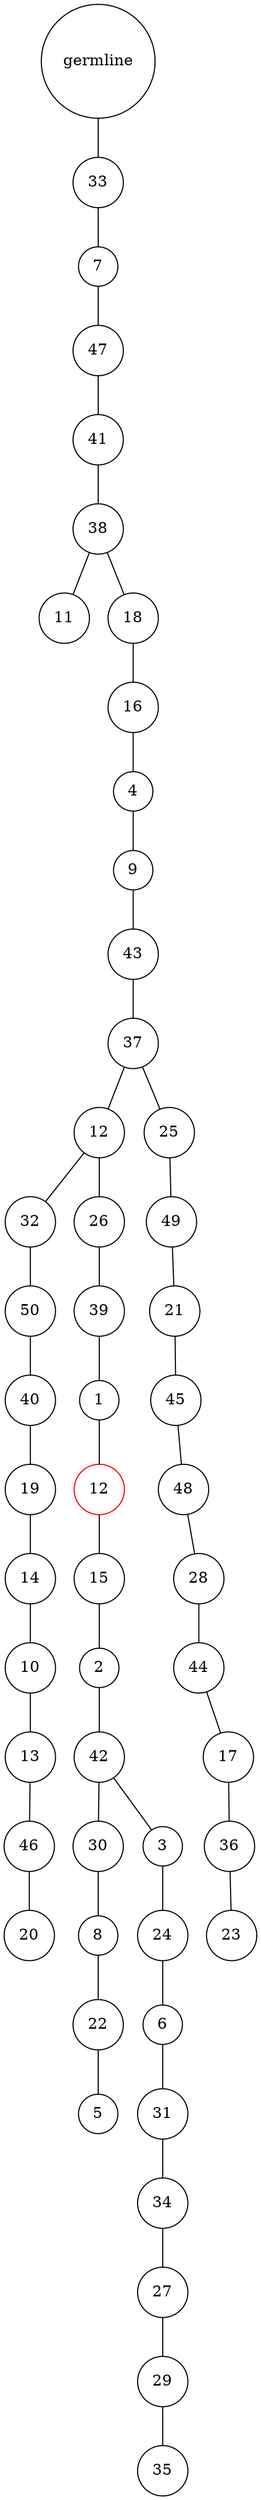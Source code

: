 graph {
	rankdir=UD;
	splines=line;
	node [shape=circle]
	"0x7fddb66aa610" [label="germline"];
	"0x7fddb66aa640" [label="33"];
	"0x7fddb66aa610" -- "0x7fddb66aa640" ;
	"0x7fddb66aa670" [label="7"];
	"0x7fddb66aa640" -- "0x7fddb66aa670" ;
	"0x7fddb66aa6a0" [label="47"];
	"0x7fddb66aa670" -- "0x7fddb66aa6a0" ;
	"0x7fddb66aa6d0" [label="41"];
	"0x7fddb66aa6a0" -- "0x7fddb66aa6d0" ;
	"0x7fddb66aa700" [label="38"];
	"0x7fddb66aa6d0" -- "0x7fddb66aa700" ;
	"0x7fddb66aa730" [label="11"];
	"0x7fddb66aa700" -- "0x7fddb66aa730" ;
	"0x7fddb66aa760" [label="18"];
	"0x7fddb66aa700" -- "0x7fddb66aa760" ;
	"0x7fddb66aa790" [label="16"];
	"0x7fddb66aa760" -- "0x7fddb66aa790" ;
	"0x7fddb66aa7c0" [label="4"];
	"0x7fddb66aa790" -- "0x7fddb66aa7c0" ;
	"0x7fddb66aa7f0" [label="9"];
	"0x7fddb66aa7c0" -- "0x7fddb66aa7f0" ;
	"0x7fddb66aa820" [label="43"];
	"0x7fddb66aa7f0" -- "0x7fddb66aa820" ;
	"0x7fddb66aa850" [label="37"];
	"0x7fddb66aa820" -- "0x7fddb66aa850" ;
	"0x7fddb66aa880" [label="12"];
	"0x7fddb66aa850" -- "0x7fddb66aa880" ;
	"0x7fddb66aa8b0" [label="32"];
	"0x7fddb66aa880" -- "0x7fddb66aa8b0" ;
	"0x7fddb66aa8e0" [label="50"];
	"0x7fddb66aa8b0" -- "0x7fddb66aa8e0" ;
	"0x7fddb66aa910" [label="40"];
	"0x7fddb66aa8e0" -- "0x7fddb66aa910" ;
	"0x7fddb66aa940" [label="19"];
	"0x7fddb66aa910" -- "0x7fddb66aa940" ;
	"0x7fddb66aa970" [label="14"];
	"0x7fddb66aa940" -- "0x7fddb66aa970" ;
	"0x7fddb66aa9a0" [label="10"];
	"0x7fddb66aa970" -- "0x7fddb66aa9a0" ;
	"0x7fddb66aa9d0" [label="13"];
	"0x7fddb66aa9a0" -- "0x7fddb66aa9d0" ;
	"0x7fddb66aaa00" [label="46"];
	"0x7fddb66aa9d0" -- "0x7fddb66aaa00" ;
	"0x7fddb66aaa30" [label="20"];
	"0x7fddb66aaa00" -- "0x7fddb66aaa30" ;
	"0x7fddb66aaa60" [label="26"];
	"0x7fddb66aa880" -- "0x7fddb66aaa60" ;
	"0x7fddb66aaa90" [label="39"];
	"0x7fddb66aaa60" -- "0x7fddb66aaa90" ;
	"0x7fddb66aaac0" [label="1"];
	"0x7fddb66aaa90" -- "0x7fddb66aaac0" ;
	"0x7fddb66aaaf0" [label="12",color="red"];
	"0x7fddb66aaac0" -- "0x7fddb66aaaf0" ;
	"0x7fddb66aab20" [label="15"];
	"0x7fddb66aaaf0" -- "0x7fddb66aab20" ;
	"0x7fddb66aab50" [label="2"];
	"0x7fddb66aab20" -- "0x7fddb66aab50" ;
	"0x7fddb66aab80" [label="42"];
	"0x7fddb66aab50" -- "0x7fddb66aab80" ;
	"0x7fddb66aabb0" [label="30"];
	"0x7fddb66aab80" -- "0x7fddb66aabb0" ;
	"0x7fddb66aabe0" [label="8"];
	"0x7fddb66aabb0" -- "0x7fddb66aabe0" ;
	"0x7fddb66aac10" [label="22"];
	"0x7fddb66aabe0" -- "0x7fddb66aac10" ;
	"0x7fddb66aac40" [label="5"];
	"0x7fddb66aac10" -- "0x7fddb66aac40" ;
	"0x7fddb66aac70" [label="3"];
	"0x7fddb66aab80" -- "0x7fddb66aac70" ;
	"0x7fddb66aaca0" [label="24"];
	"0x7fddb66aac70" -- "0x7fddb66aaca0" ;
	"0x7fddb66aacd0" [label="6"];
	"0x7fddb66aaca0" -- "0x7fddb66aacd0" ;
	"0x7fddb66aad00" [label="31"];
	"0x7fddb66aacd0" -- "0x7fddb66aad00" ;
	"0x7fddb66aad30" [label="34"];
	"0x7fddb66aad00" -- "0x7fddb66aad30" ;
	"0x7fddb66aad60" [label="27"];
	"0x7fddb66aad30" -- "0x7fddb66aad60" ;
	"0x7fddb66aad90" [label="29"];
	"0x7fddb66aad60" -- "0x7fddb66aad90" ;
	"0x7fddb66aadc0" [label="35"];
	"0x7fddb66aad90" -- "0x7fddb66aadc0" ;
	"0x7fddb66aadf0" [label="25"];
	"0x7fddb66aa850" -- "0x7fddb66aadf0" ;
	"0x7fddb66aae20" [label="49"];
	"0x7fddb66aadf0" -- "0x7fddb66aae20" ;
	"0x7fddb66aae50" [label="21"];
	"0x7fddb66aae20" -- "0x7fddb66aae50" ;
	"0x7fddb66aae80" [label="45"];
	"0x7fddb66aae50" -- "0x7fddb66aae80" ;
	"0x7fddb66aaeb0" [label="48"];
	"0x7fddb66aae80" -- "0x7fddb66aaeb0" ;
	"0x7fddb66aaee0" [label="28"];
	"0x7fddb66aaeb0" -- "0x7fddb66aaee0" ;
	"0x7fddb66aaf10" [label="44"];
	"0x7fddb66aaee0" -- "0x7fddb66aaf10" ;
	"0x7fddb66aaf40" [label="17"];
	"0x7fddb66aaf10" -- "0x7fddb66aaf40" ;
	"0x7fddb66aaf70" [label="36"];
	"0x7fddb66aaf40" -- "0x7fddb66aaf70" ;
	"0x7fddb66aafa0" [label="23"];
	"0x7fddb66aaf70" -- "0x7fddb66aafa0" ;
}
